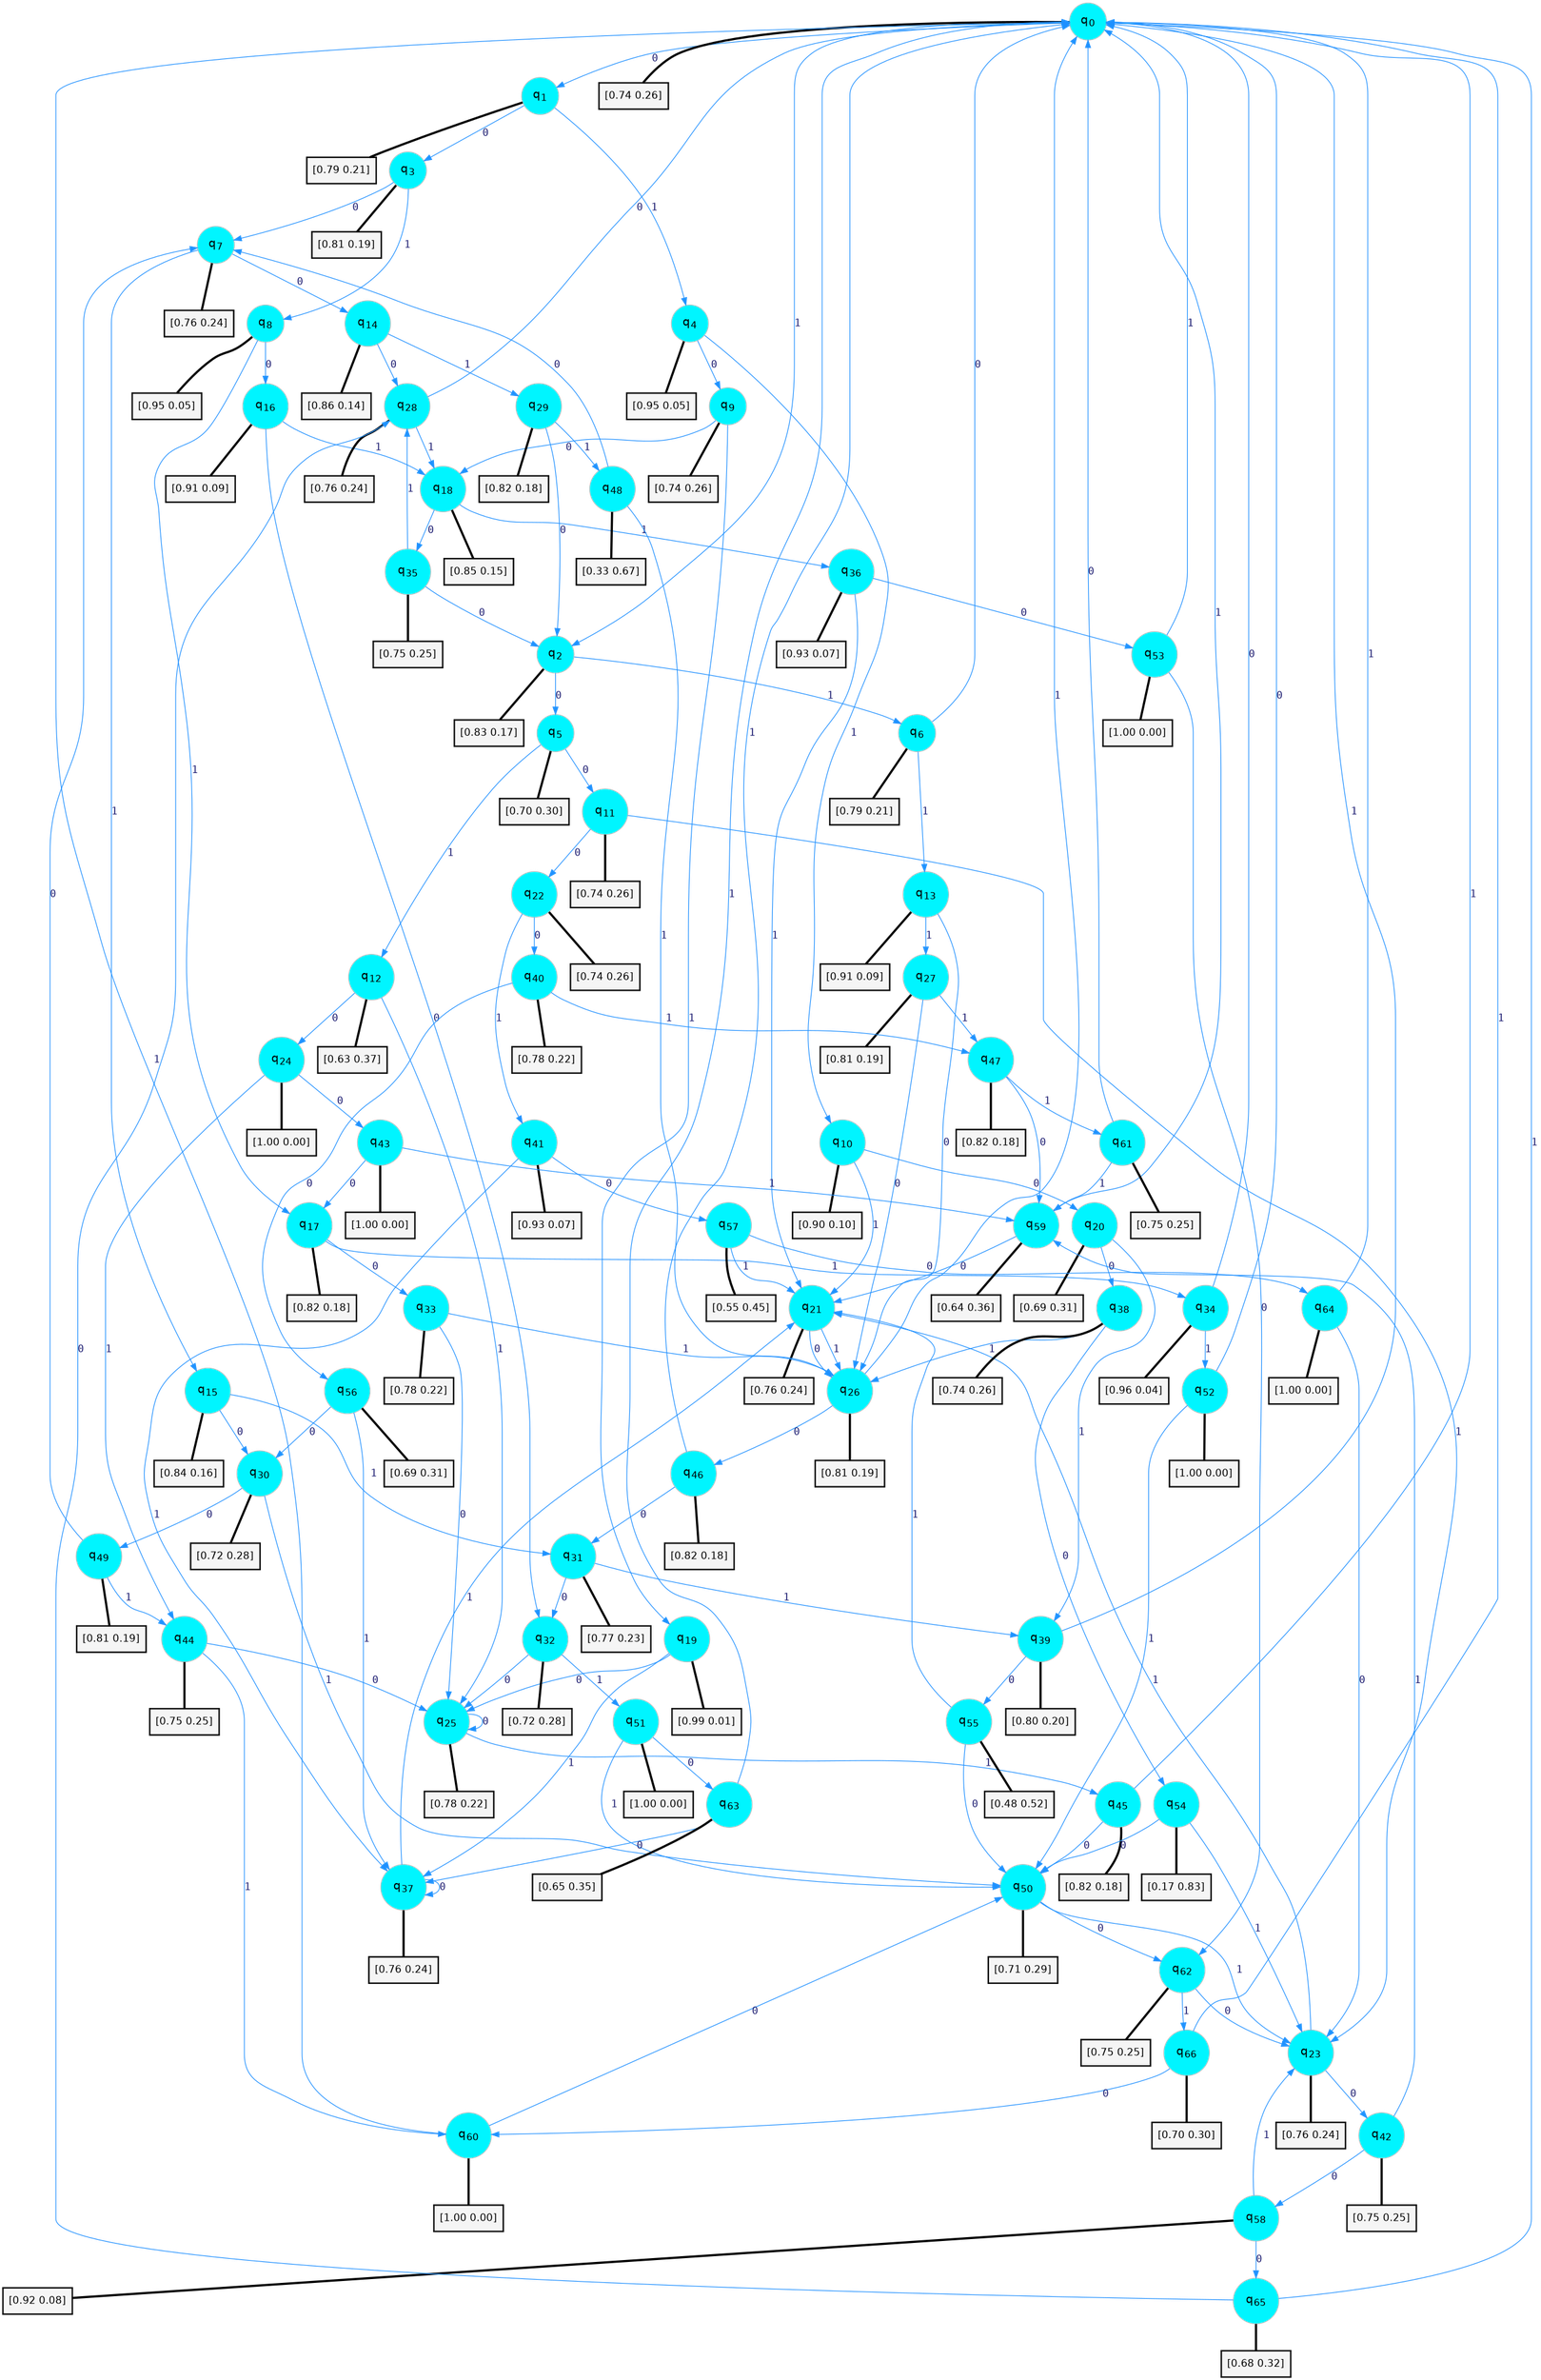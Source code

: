 digraph G {
graph [
bgcolor=transparent, dpi=300, rankdir=TD, size="40,25"];
node [
color=gray, fillcolor=turquoise1, fontcolor=black, fontname=Helvetica, fontsize=16, fontweight=bold, shape=circle, style=filled];
edge [
arrowsize=1, color=dodgerblue1, fontcolor=midnightblue, fontname=courier, fontweight=bold, penwidth=1, style=solid, weight=20];
0[label=<q<SUB>0</SUB>>];
1[label=<q<SUB>1</SUB>>];
2[label=<q<SUB>2</SUB>>];
3[label=<q<SUB>3</SUB>>];
4[label=<q<SUB>4</SUB>>];
5[label=<q<SUB>5</SUB>>];
6[label=<q<SUB>6</SUB>>];
7[label=<q<SUB>7</SUB>>];
8[label=<q<SUB>8</SUB>>];
9[label=<q<SUB>9</SUB>>];
10[label=<q<SUB>10</SUB>>];
11[label=<q<SUB>11</SUB>>];
12[label=<q<SUB>12</SUB>>];
13[label=<q<SUB>13</SUB>>];
14[label=<q<SUB>14</SUB>>];
15[label=<q<SUB>15</SUB>>];
16[label=<q<SUB>16</SUB>>];
17[label=<q<SUB>17</SUB>>];
18[label=<q<SUB>18</SUB>>];
19[label=<q<SUB>19</SUB>>];
20[label=<q<SUB>20</SUB>>];
21[label=<q<SUB>21</SUB>>];
22[label=<q<SUB>22</SUB>>];
23[label=<q<SUB>23</SUB>>];
24[label=<q<SUB>24</SUB>>];
25[label=<q<SUB>25</SUB>>];
26[label=<q<SUB>26</SUB>>];
27[label=<q<SUB>27</SUB>>];
28[label=<q<SUB>28</SUB>>];
29[label=<q<SUB>29</SUB>>];
30[label=<q<SUB>30</SUB>>];
31[label=<q<SUB>31</SUB>>];
32[label=<q<SUB>32</SUB>>];
33[label=<q<SUB>33</SUB>>];
34[label=<q<SUB>34</SUB>>];
35[label=<q<SUB>35</SUB>>];
36[label=<q<SUB>36</SUB>>];
37[label=<q<SUB>37</SUB>>];
38[label=<q<SUB>38</SUB>>];
39[label=<q<SUB>39</SUB>>];
40[label=<q<SUB>40</SUB>>];
41[label=<q<SUB>41</SUB>>];
42[label=<q<SUB>42</SUB>>];
43[label=<q<SUB>43</SUB>>];
44[label=<q<SUB>44</SUB>>];
45[label=<q<SUB>45</SUB>>];
46[label=<q<SUB>46</SUB>>];
47[label=<q<SUB>47</SUB>>];
48[label=<q<SUB>48</SUB>>];
49[label=<q<SUB>49</SUB>>];
50[label=<q<SUB>50</SUB>>];
51[label=<q<SUB>51</SUB>>];
52[label=<q<SUB>52</SUB>>];
53[label=<q<SUB>53</SUB>>];
54[label=<q<SUB>54</SUB>>];
55[label=<q<SUB>55</SUB>>];
56[label=<q<SUB>56</SUB>>];
57[label=<q<SUB>57</SUB>>];
58[label=<q<SUB>58</SUB>>];
59[label=<q<SUB>59</SUB>>];
60[label=<q<SUB>60</SUB>>];
61[label=<q<SUB>61</SUB>>];
62[label=<q<SUB>62</SUB>>];
63[label=<q<SUB>63</SUB>>];
64[label=<q<SUB>64</SUB>>];
65[label=<q<SUB>65</SUB>>];
66[label=<q<SUB>66</SUB>>];
67[label="[0.74 0.26]", shape=box,fontcolor=black, fontname=Helvetica, fontsize=14, penwidth=2, fillcolor=whitesmoke,color=black];
68[label="[0.79 0.21]", shape=box,fontcolor=black, fontname=Helvetica, fontsize=14, penwidth=2, fillcolor=whitesmoke,color=black];
69[label="[0.83 0.17]", shape=box,fontcolor=black, fontname=Helvetica, fontsize=14, penwidth=2, fillcolor=whitesmoke,color=black];
70[label="[0.81 0.19]", shape=box,fontcolor=black, fontname=Helvetica, fontsize=14, penwidth=2, fillcolor=whitesmoke,color=black];
71[label="[0.95 0.05]", shape=box,fontcolor=black, fontname=Helvetica, fontsize=14, penwidth=2, fillcolor=whitesmoke,color=black];
72[label="[0.70 0.30]", shape=box,fontcolor=black, fontname=Helvetica, fontsize=14, penwidth=2, fillcolor=whitesmoke,color=black];
73[label="[0.79 0.21]", shape=box,fontcolor=black, fontname=Helvetica, fontsize=14, penwidth=2, fillcolor=whitesmoke,color=black];
74[label="[0.76 0.24]", shape=box,fontcolor=black, fontname=Helvetica, fontsize=14, penwidth=2, fillcolor=whitesmoke,color=black];
75[label="[0.95 0.05]", shape=box,fontcolor=black, fontname=Helvetica, fontsize=14, penwidth=2, fillcolor=whitesmoke,color=black];
76[label="[0.74 0.26]", shape=box,fontcolor=black, fontname=Helvetica, fontsize=14, penwidth=2, fillcolor=whitesmoke,color=black];
77[label="[0.90 0.10]", shape=box,fontcolor=black, fontname=Helvetica, fontsize=14, penwidth=2, fillcolor=whitesmoke,color=black];
78[label="[0.74 0.26]", shape=box,fontcolor=black, fontname=Helvetica, fontsize=14, penwidth=2, fillcolor=whitesmoke,color=black];
79[label="[0.63 0.37]", shape=box,fontcolor=black, fontname=Helvetica, fontsize=14, penwidth=2, fillcolor=whitesmoke,color=black];
80[label="[0.91 0.09]", shape=box,fontcolor=black, fontname=Helvetica, fontsize=14, penwidth=2, fillcolor=whitesmoke,color=black];
81[label="[0.86 0.14]", shape=box,fontcolor=black, fontname=Helvetica, fontsize=14, penwidth=2, fillcolor=whitesmoke,color=black];
82[label="[0.84 0.16]", shape=box,fontcolor=black, fontname=Helvetica, fontsize=14, penwidth=2, fillcolor=whitesmoke,color=black];
83[label="[0.91 0.09]", shape=box,fontcolor=black, fontname=Helvetica, fontsize=14, penwidth=2, fillcolor=whitesmoke,color=black];
84[label="[0.82 0.18]", shape=box,fontcolor=black, fontname=Helvetica, fontsize=14, penwidth=2, fillcolor=whitesmoke,color=black];
85[label="[0.85 0.15]", shape=box,fontcolor=black, fontname=Helvetica, fontsize=14, penwidth=2, fillcolor=whitesmoke,color=black];
86[label="[0.99 0.01]", shape=box,fontcolor=black, fontname=Helvetica, fontsize=14, penwidth=2, fillcolor=whitesmoke,color=black];
87[label="[0.69 0.31]", shape=box,fontcolor=black, fontname=Helvetica, fontsize=14, penwidth=2, fillcolor=whitesmoke,color=black];
88[label="[0.76 0.24]", shape=box,fontcolor=black, fontname=Helvetica, fontsize=14, penwidth=2, fillcolor=whitesmoke,color=black];
89[label="[0.74 0.26]", shape=box,fontcolor=black, fontname=Helvetica, fontsize=14, penwidth=2, fillcolor=whitesmoke,color=black];
90[label="[0.76 0.24]", shape=box,fontcolor=black, fontname=Helvetica, fontsize=14, penwidth=2, fillcolor=whitesmoke,color=black];
91[label="[1.00 0.00]", shape=box,fontcolor=black, fontname=Helvetica, fontsize=14, penwidth=2, fillcolor=whitesmoke,color=black];
92[label="[0.78 0.22]", shape=box,fontcolor=black, fontname=Helvetica, fontsize=14, penwidth=2, fillcolor=whitesmoke,color=black];
93[label="[0.81 0.19]", shape=box,fontcolor=black, fontname=Helvetica, fontsize=14, penwidth=2, fillcolor=whitesmoke,color=black];
94[label="[0.81 0.19]", shape=box,fontcolor=black, fontname=Helvetica, fontsize=14, penwidth=2, fillcolor=whitesmoke,color=black];
95[label="[0.76 0.24]", shape=box,fontcolor=black, fontname=Helvetica, fontsize=14, penwidth=2, fillcolor=whitesmoke,color=black];
96[label="[0.82 0.18]", shape=box,fontcolor=black, fontname=Helvetica, fontsize=14, penwidth=2, fillcolor=whitesmoke,color=black];
97[label="[0.72 0.28]", shape=box,fontcolor=black, fontname=Helvetica, fontsize=14, penwidth=2, fillcolor=whitesmoke,color=black];
98[label="[0.77 0.23]", shape=box,fontcolor=black, fontname=Helvetica, fontsize=14, penwidth=2, fillcolor=whitesmoke,color=black];
99[label="[0.72 0.28]", shape=box,fontcolor=black, fontname=Helvetica, fontsize=14, penwidth=2, fillcolor=whitesmoke,color=black];
100[label="[0.78 0.22]", shape=box,fontcolor=black, fontname=Helvetica, fontsize=14, penwidth=2, fillcolor=whitesmoke,color=black];
101[label="[0.96 0.04]", shape=box,fontcolor=black, fontname=Helvetica, fontsize=14, penwidth=2, fillcolor=whitesmoke,color=black];
102[label="[0.75 0.25]", shape=box,fontcolor=black, fontname=Helvetica, fontsize=14, penwidth=2, fillcolor=whitesmoke,color=black];
103[label="[0.93 0.07]", shape=box,fontcolor=black, fontname=Helvetica, fontsize=14, penwidth=2, fillcolor=whitesmoke,color=black];
104[label="[0.76 0.24]", shape=box,fontcolor=black, fontname=Helvetica, fontsize=14, penwidth=2, fillcolor=whitesmoke,color=black];
105[label="[0.74 0.26]", shape=box,fontcolor=black, fontname=Helvetica, fontsize=14, penwidth=2, fillcolor=whitesmoke,color=black];
106[label="[0.80 0.20]", shape=box,fontcolor=black, fontname=Helvetica, fontsize=14, penwidth=2, fillcolor=whitesmoke,color=black];
107[label="[0.78 0.22]", shape=box,fontcolor=black, fontname=Helvetica, fontsize=14, penwidth=2, fillcolor=whitesmoke,color=black];
108[label="[0.93 0.07]", shape=box,fontcolor=black, fontname=Helvetica, fontsize=14, penwidth=2, fillcolor=whitesmoke,color=black];
109[label="[0.75 0.25]", shape=box,fontcolor=black, fontname=Helvetica, fontsize=14, penwidth=2, fillcolor=whitesmoke,color=black];
110[label="[1.00 0.00]", shape=box,fontcolor=black, fontname=Helvetica, fontsize=14, penwidth=2, fillcolor=whitesmoke,color=black];
111[label="[0.75 0.25]", shape=box,fontcolor=black, fontname=Helvetica, fontsize=14, penwidth=2, fillcolor=whitesmoke,color=black];
112[label="[0.82 0.18]", shape=box,fontcolor=black, fontname=Helvetica, fontsize=14, penwidth=2, fillcolor=whitesmoke,color=black];
113[label="[0.82 0.18]", shape=box,fontcolor=black, fontname=Helvetica, fontsize=14, penwidth=2, fillcolor=whitesmoke,color=black];
114[label="[0.82 0.18]", shape=box,fontcolor=black, fontname=Helvetica, fontsize=14, penwidth=2, fillcolor=whitesmoke,color=black];
115[label="[0.33 0.67]", shape=box,fontcolor=black, fontname=Helvetica, fontsize=14, penwidth=2, fillcolor=whitesmoke,color=black];
116[label="[0.81 0.19]", shape=box,fontcolor=black, fontname=Helvetica, fontsize=14, penwidth=2, fillcolor=whitesmoke,color=black];
117[label="[0.71 0.29]", shape=box,fontcolor=black, fontname=Helvetica, fontsize=14, penwidth=2, fillcolor=whitesmoke,color=black];
118[label="[1.00 0.00]", shape=box,fontcolor=black, fontname=Helvetica, fontsize=14, penwidth=2, fillcolor=whitesmoke,color=black];
119[label="[1.00 0.00]", shape=box,fontcolor=black, fontname=Helvetica, fontsize=14, penwidth=2, fillcolor=whitesmoke,color=black];
120[label="[1.00 0.00]", shape=box,fontcolor=black, fontname=Helvetica, fontsize=14, penwidth=2, fillcolor=whitesmoke,color=black];
121[label="[0.17 0.83]", shape=box,fontcolor=black, fontname=Helvetica, fontsize=14, penwidth=2, fillcolor=whitesmoke,color=black];
122[label="[0.48 0.52]", shape=box,fontcolor=black, fontname=Helvetica, fontsize=14, penwidth=2, fillcolor=whitesmoke,color=black];
123[label="[0.69 0.31]", shape=box,fontcolor=black, fontname=Helvetica, fontsize=14, penwidth=2, fillcolor=whitesmoke,color=black];
124[label="[0.55 0.45]", shape=box,fontcolor=black, fontname=Helvetica, fontsize=14, penwidth=2, fillcolor=whitesmoke,color=black];
125[label="[0.92 0.08]", shape=box,fontcolor=black, fontname=Helvetica, fontsize=14, penwidth=2, fillcolor=whitesmoke,color=black];
126[label="[0.64 0.36]", shape=box,fontcolor=black, fontname=Helvetica, fontsize=14, penwidth=2, fillcolor=whitesmoke,color=black];
127[label="[1.00 0.00]", shape=box,fontcolor=black, fontname=Helvetica, fontsize=14, penwidth=2, fillcolor=whitesmoke,color=black];
128[label="[0.75 0.25]", shape=box,fontcolor=black, fontname=Helvetica, fontsize=14, penwidth=2, fillcolor=whitesmoke,color=black];
129[label="[0.75 0.25]", shape=box,fontcolor=black, fontname=Helvetica, fontsize=14, penwidth=2, fillcolor=whitesmoke,color=black];
130[label="[0.65 0.35]", shape=box,fontcolor=black, fontname=Helvetica, fontsize=14, penwidth=2, fillcolor=whitesmoke,color=black];
131[label="[1.00 0.00]", shape=box,fontcolor=black, fontname=Helvetica, fontsize=14, penwidth=2, fillcolor=whitesmoke,color=black];
132[label="[0.68 0.32]", shape=box,fontcolor=black, fontname=Helvetica, fontsize=14, penwidth=2, fillcolor=whitesmoke,color=black];
133[label="[0.70 0.30]", shape=box,fontcolor=black, fontname=Helvetica, fontsize=14, penwidth=2, fillcolor=whitesmoke,color=black];
0->1 [label=0];
0->2 [label=1];
0->67 [arrowhead=none, penwidth=3,color=black];
1->3 [label=0];
1->4 [label=1];
1->68 [arrowhead=none, penwidth=3,color=black];
2->5 [label=0];
2->6 [label=1];
2->69 [arrowhead=none, penwidth=3,color=black];
3->7 [label=0];
3->8 [label=1];
3->70 [arrowhead=none, penwidth=3,color=black];
4->9 [label=0];
4->10 [label=1];
4->71 [arrowhead=none, penwidth=3,color=black];
5->11 [label=0];
5->12 [label=1];
5->72 [arrowhead=none, penwidth=3,color=black];
6->0 [label=0];
6->13 [label=1];
6->73 [arrowhead=none, penwidth=3,color=black];
7->14 [label=0];
7->15 [label=1];
7->74 [arrowhead=none, penwidth=3,color=black];
8->16 [label=0];
8->17 [label=1];
8->75 [arrowhead=none, penwidth=3,color=black];
9->18 [label=0];
9->19 [label=1];
9->76 [arrowhead=none, penwidth=3,color=black];
10->20 [label=0];
10->21 [label=1];
10->77 [arrowhead=none, penwidth=3,color=black];
11->22 [label=0];
11->23 [label=1];
11->78 [arrowhead=none, penwidth=3,color=black];
12->24 [label=0];
12->25 [label=1];
12->79 [arrowhead=none, penwidth=3,color=black];
13->26 [label=0];
13->27 [label=1];
13->80 [arrowhead=none, penwidth=3,color=black];
14->28 [label=0];
14->29 [label=1];
14->81 [arrowhead=none, penwidth=3,color=black];
15->30 [label=0];
15->31 [label=1];
15->82 [arrowhead=none, penwidth=3,color=black];
16->32 [label=0];
16->18 [label=1];
16->83 [arrowhead=none, penwidth=3,color=black];
17->33 [label=0];
17->34 [label=1];
17->84 [arrowhead=none, penwidth=3,color=black];
18->35 [label=0];
18->36 [label=1];
18->85 [arrowhead=none, penwidth=3,color=black];
19->25 [label=0];
19->37 [label=1];
19->86 [arrowhead=none, penwidth=3,color=black];
20->38 [label=0];
20->39 [label=1];
20->87 [arrowhead=none, penwidth=3,color=black];
21->26 [label=0];
21->26 [label=1];
21->88 [arrowhead=none, penwidth=3,color=black];
22->40 [label=0];
22->41 [label=1];
22->89 [arrowhead=none, penwidth=3,color=black];
23->42 [label=0];
23->21 [label=1];
23->90 [arrowhead=none, penwidth=3,color=black];
24->43 [label=0];
24->44 [label=1];
24->91 [arrowhead=none, penwidth=3,color=black];
25->25 [label=0];
25->45 [label=1];
25->92 [arrowhead=none, penwidth=3,color=black];
26->46 [label=0];
26->0 [label=1];
26->93 [arrowhead=none, penwidth=3,color=black];
27->26 [label=0];
27->47 [label=1];
27->94 [arrowhead=none, penwidth=3,color=black];
28->0 [label=0];
28->18 [label=1];
28->95 [arrowhead=none, penwidth=3,color=black];
29->2 [label=0];
29->48 [label=1];
29->96 [arrowhead=none, penwidth=3,color=black];
30->49 [label=0];
30->50 [label=1];
30->97 [arrowhead=none, penwidth=3,color=black];
31->32 [label=0];
31->39 [label=1];
31->98 [arrowhead=none, penwidth=3,color=black];
32->25 [label=0];
32->51 [label=1];
32->99 [arrowhead=none, penwidth=3,color=black];
33->25 [label=0];
33->26 [label=1];
33->100 [arrowhead=none, penwidth=3,color=black];
34->0 [label=0];
34->52 [label=1];
34->101 [arrowhead=none, penwidth=3,color=black];
35->2 [label=0];
35->28 [label=1];
35->102 [arrowhead=none, penwidth=3,color=black];
36->53 [label=0];
36->21 [label=1];
36->103 [arrowhead=none, penwidth=3,color=black];
37->37 [label=0];
37->21 [label=1];
37->104 [arrowhead=none, penwidth=3,color=black];
38->54 [label=0];
38->26 [label=1];
38->105 [arrowhead=none, penwidth=3,color=black];
39->55 [label=0];
39->0 [label=1];
39->106 [arrowhead=none, penwidth=3,color=black];
40->56 [label=0];
40->47 [label=1];
40->107 [arrowhead=none, penwidth=3,color=black];
41->57 [label=0];
41->37 [label=1];
41->108 [arrowhead=none, penwidth=3,color=black];
42->58 [label=0];
42->59 [label=1];
42->109 [arrowhead=none, penwidth=3,color=black];
43->17 [label=0];
43->59 [label=1];
43->110 [arrowhead=none, penwidth=3,color=black];
44->25 [label=0];
44->60 [label=1];
44->111 [arrowhead=none, penwidth=3,color=black];
45->50 [label=0];
45->0 [label=1];
45->112 [arrowhead=none, penwidth=3,color=black];
46->31 [label=0];
46->0 [label=1];
46->113 [arrowhead=none, penwidth=3,color=black];
47->59 [label=0];
47->61 [label=1];
47->114 [arrowhead=none, penwidth=3,color=black];
48->7 [label=0];
48->26 [label=1];
48->115 [arrowhead=none, penwidth=3,color=black];
49->7 [label=0];
49->44 [label=1];
49->116 [arrowhead=none, penwidth=3,color=black];
50->62 [label=0];
50->23 [label=1];
50->117 [arrowhead=none, penwidth=3,color=black];
51->63 [label=0];
51->50 [label=1];
51->118 [arrowhead=none, penwidth=3,color=black];
52->0 [label=0];
52->50 [label=1];
52->119 [arrowhead=none, penwidth=3,color=black];
53->62 [label=0];
53->0 [label=1];
53->120 [arrowhead=none, penwidth=3,color=black];
54->50 [label=0];
54->23 [label=1];
54->121 [arrowhead=none, penwidth=3,color=black];
55->50 [label=0];
55->21 [label=1];
55->122 [arrowhead=none, penwidth=3,color=black];
56->30 [label=0];
56->37 [label=1];
56->123 [arrowhead=none, penwidth=3,color=black];
57->64 [label=0];
57->21 [label=1];
57->124 [arrowhead=none, penwidth=3,color=black];
58->65 [label=0];
58->23 [label=1];
58->125 [arrowhead=none, penwidth=3,color=black];
59->21 [label=0];
59->0 [label=1];
59->126 [arrowhead=none, penwidth=3,color=black];
60->50 [label=0];
60->0 [label=1];
60->127 [arrowhead=none, penwidth=3,color=black];
61->0 [label=0];
61->59 [label=1];
61->128 [arrowhead=none, penwidth=3,color=black];
62->23 [label=0];
62->66 [label=1];
62->129 [arrowhead=none, penwidth=3,color=black];
63->37 [label=0];
63->0 [label=1];
63->130 [arrowhead=none, penwidth=3,color=black];
64->23 [label=0];
64->0 [label=1];
64->131 [arrowhead=none, penwidth=3,color=black];
65->28 [label=0];
65->0 [label=1];
65->132 [arrowhead=none, penwidth=3,color=black];
66->60 [label=0];
66->0 [label=1];
66->133 [arrowhead=none, penwidth=3,color=black];
}
